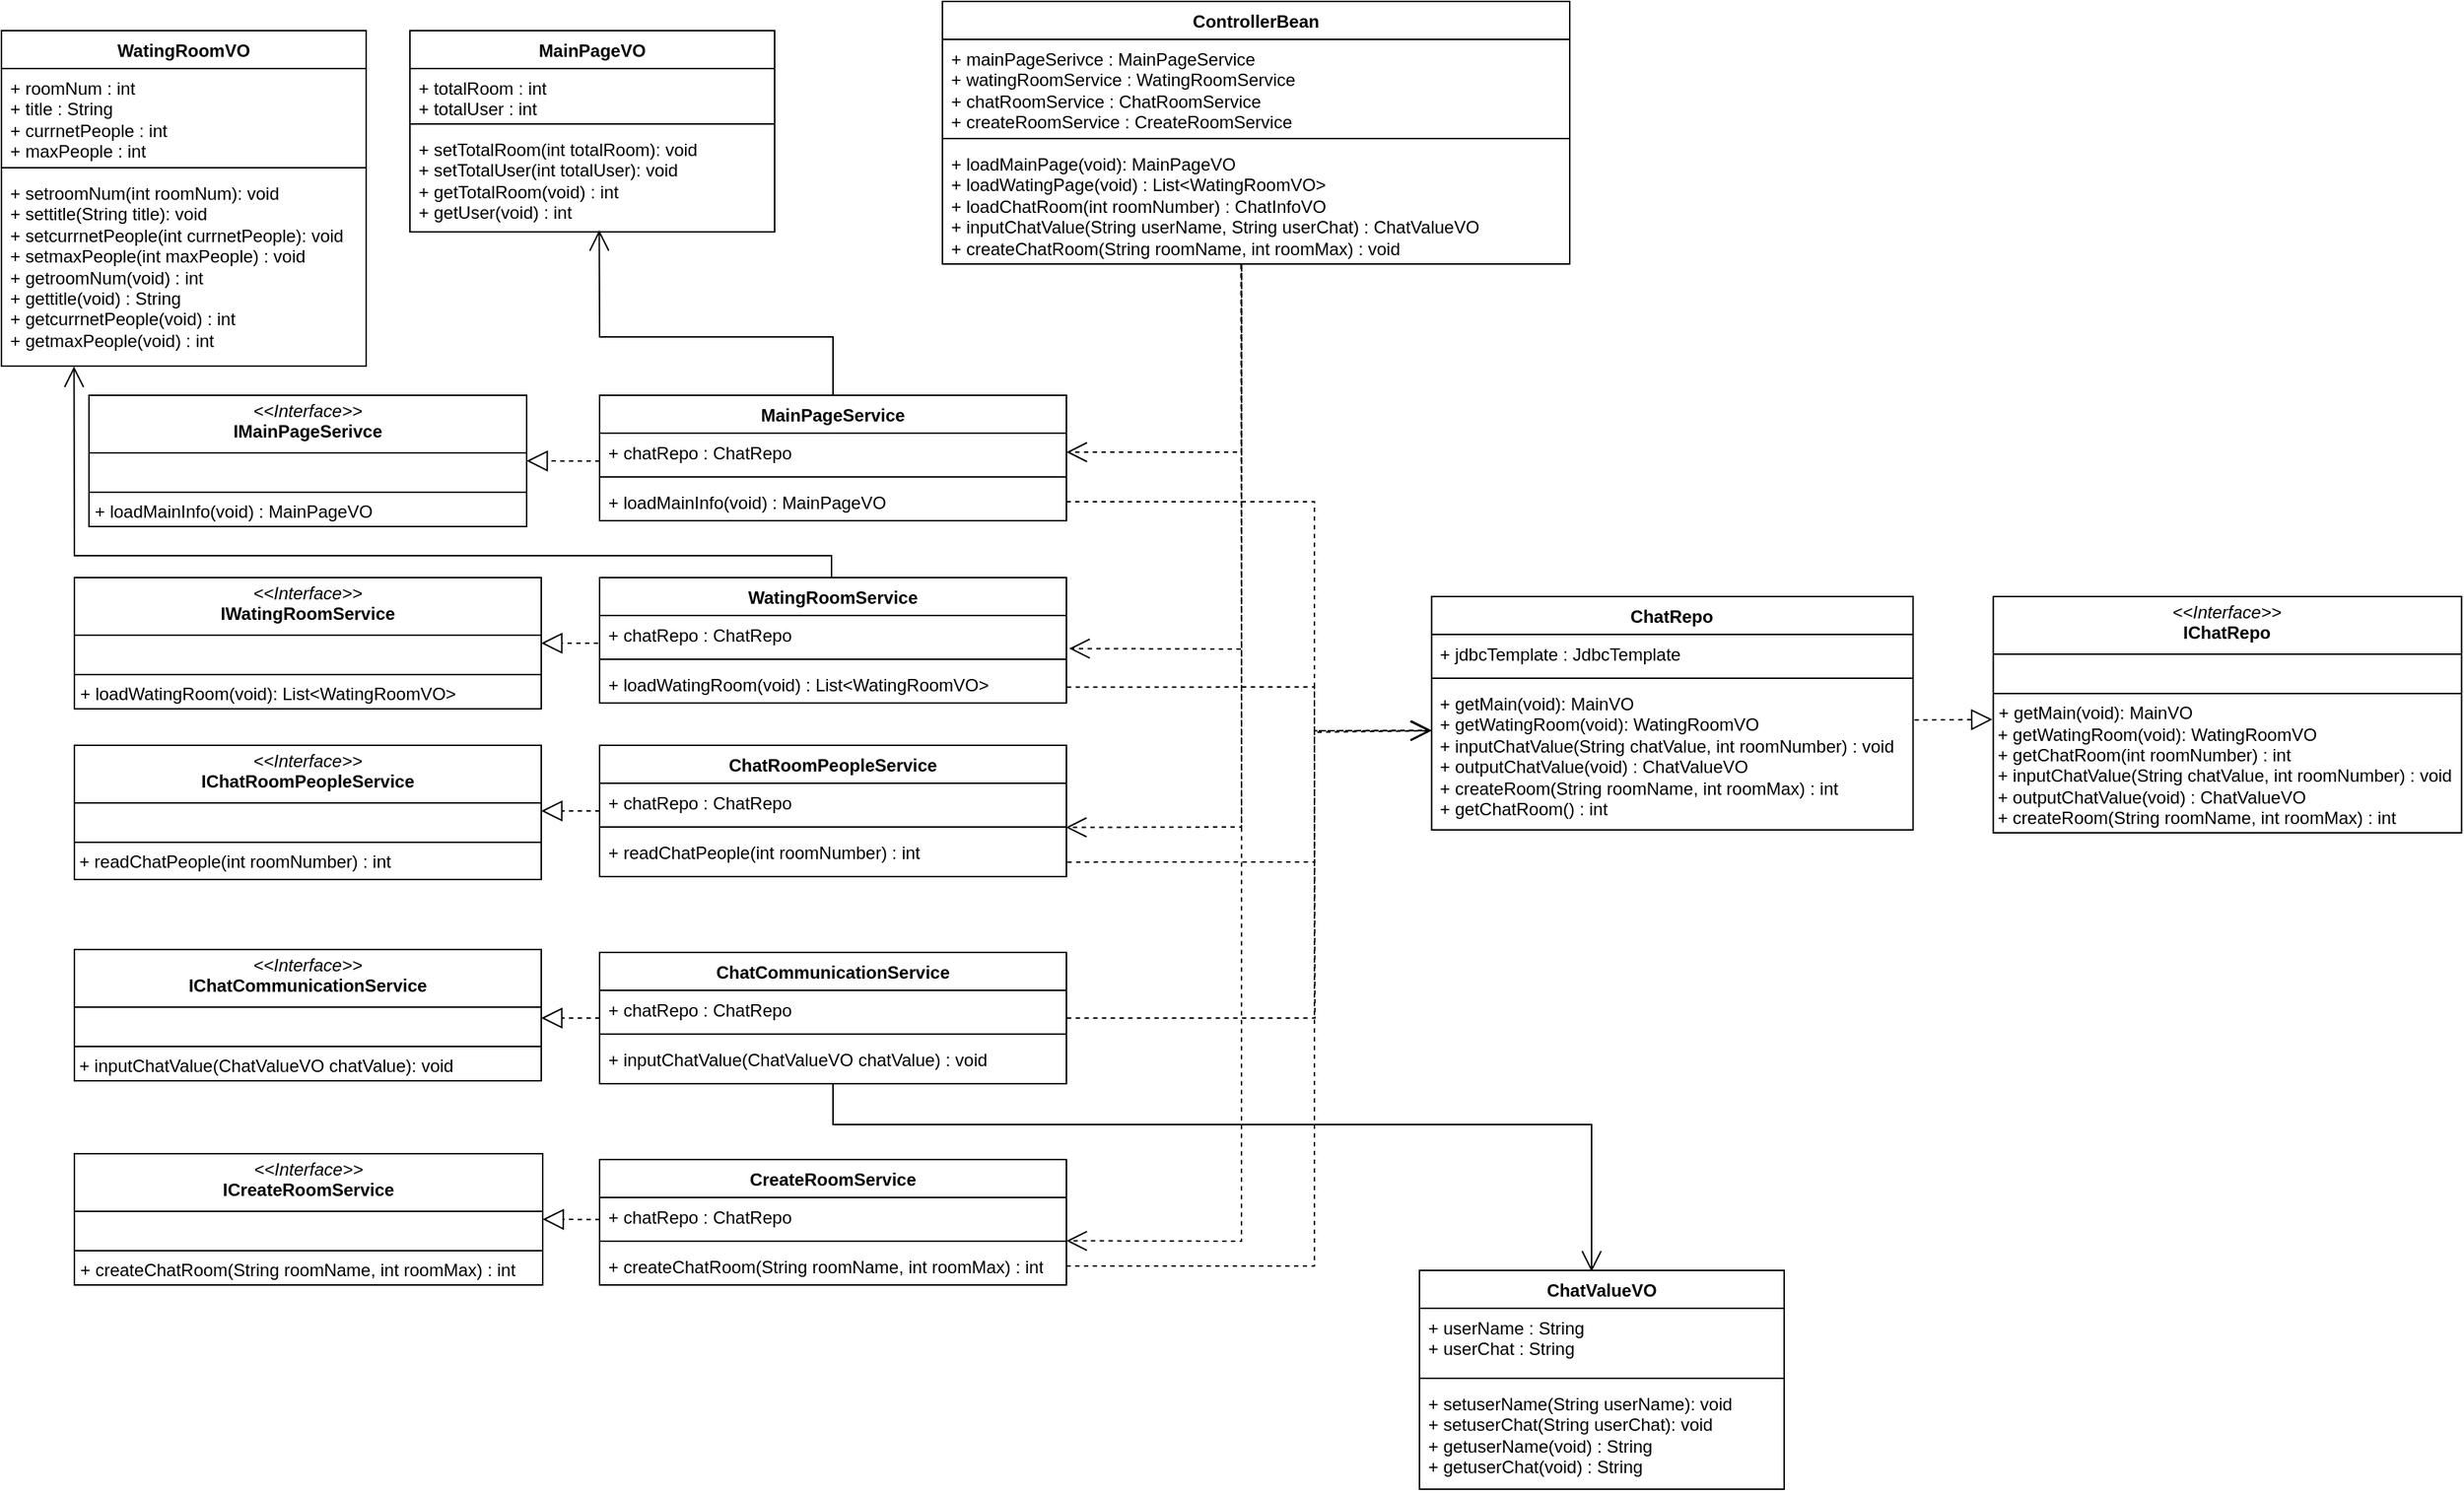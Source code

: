 <mxfile version="24.6.4" type="device">
  <diagram id="X54W6WDpiWwpCvBLdQSt" name="페이지-1">
    <mxGraphModel dx="1557" dy="234" grid="1" gridSize="10" guides="1" tooltips="1" connect="1" arrows="1" fold="1" page="1" pageScale="1" pageWidth="827" pageHeight="1169" math="0" shadow="0">
      <root>
        <mxCell id="0" />
        <mxCell id="1" parent="0" />
        <mxCell id="s_LERoi7OjflqJZzMfnl-1" value="ControllerBean" style="swimlane;fontStyle=1;align=center;verticalAlign=top;childLayout=stackLayout;horizontal=1;startSize=26;horizontalStack=0;resizeParent=1;resizeParentMax=0;resizeLast=0;collapsible=1;marginBottom=0;whiteSpace=wrap;html=1;" parent="1" vertex="1">
          <mxGeometry x="-85" y="90" width="430" height="180" as="geometry" />
        </mxCell>
        <mxCell id="s_LERoi7OjflqJZzMfnl-2" value="&lt;div&gt;+ mainPageSerivce : MainPageService&lt;/div&gt;&lt;div&gt;+ watingRoomService : WatingRoomService&lt;/div&gt;&lt;div&gt;+ chatRoomService : ChatRoomService&lt;/div&gt;&lt;div&gt;+ createRoomService : CreateRoomService&lt;/div&gt;" style="text;strokeColor=none;fillColor=none;align=left;verticalAlign=top;spacingLeft=4;spacingRight=4;overflow=hidden;rotatable=0;points=[[0,0.5],[1,0.5]];portConstraint=eastwest;whiteSpace=wrap;html=1;" parent="s_LERoi7OjflqJZzMfnl-1" vertex="1">
          <mxGeometry y="26" width="430" height="64" as="geometry" />
        </mxCell>
        <mxCell id="s_LERoi7OjflqJZzMfnl-3" value="" style="line;strokeWidth=1;fillColor=none;align=left;verticalAlign=middle;spacingTop=-1;spacingLeft=3;spacingRight=3;rotatable=0;labelPosition=right;points=[];portConstraint=eastwest;strokeColor=inherit;" parent="s_LERoi7OjflqJZzMfnl-1" vertex="1">
          <mxGeometry y="90" width="430" height="8" as="geometry" />
        </mxCell>
        <mxCell id="s_LERoi7OjflqJZzMfnl-4" value="+ loadMainPage(void): MainPageVO&lt;div&gt;+ loadWatingPage(void) :&amp;nbsp;&lt;span style=&quot;background-color: initial;&quot;&gt;List&amp;lt;WatingRoomVO&amp;gt;&lt;/span&gt;&lt;/div&gt;&lt;div&gt;&lt;span style=&quot;background-color: initial;&quot;&gt;+ loadChatRoom(int roomNumber) : ChatInfoVO&lt;/span&gt;&lt;/div&gt;&lt;div&gt;&lt;span style=&quot;background-color: initial;&quot;&gt;+ inputChatValue(String userName, String userChat) : ChatValueVO&lt;/span&gt;&lt;/div&gt;&lt;div&gt;&lt;span style=&quot;background-color: initial;&quot;&gt;+ createChatRoom(String roomName, int roomMax) : void&lt;/span&gt;&lt;/div&gt;" style="text;strokeColor=none;fillColor=none;align=left;verticalAlign=top;spacingLeft=4;spacingRight=4;overflow=hidden;rotatable=0;points=[[0,0.5],[1,0.5]];portConstraint=eastwest;whiteSpace=wrap;html=1;" parent="s_LERoi7OjflqJZzMfnl-1" vertex="1">
          <mxGeometry y="98" width="430" height="82" as="geometry" />
        </mxCell>
        <mxCell id="s_LERoi7OjflqJZzMfnl-5" value="MainPageService" style="swimlane;fontStyle=1;align=center;verticalAlign=top;childLayout=stackLayout;horizontal=1;startSize=26;horizontalStack=0;resizeParent=1;resizeParentMax=0;resizeLast=0;collapsible=1;marginBottom=0;whiteSpace=wrap;html=1;" parent="1" vertex="1">
          <mxGeometry x="-320" y="360" width="320" height="86" as="geometry" />
        </mxCell>
        <mxCell id="s_LERoi7OjflqJZzMfnl-6" value="+ chatRepo : ChatRepo" style="text;strokeColor=none;fillColor=none;align=left;verticalAlign=top;spacingLeft=4;spacingRight=4;overflow=hidden;rotatable=0;points=[[0,0.5],[1,0.5]];portConstraint=eastwest;whiteSpace=wrap;html=1;" parent="s_LERoi7OjflqJZzMfnl-5" vertex="1">
          <mxGeometry y="26" width="320" height="26" as="geometry" />
        </mxCell>
        <mxCell id="s_LERoi7OjflqJZzMfnl-7" value="" style="line;strokeWidth=1;fillColor=none;align=left;verticalAlign=middle;spacingTop=-1;spacingLeft=3;spacingRight=3;rotatable=0;labelPosition=right;points=[];portConstraint=eastwest;strokeColor=inherit;" parent="s_LERoi7OjflqJZzMfnl-5" vertex="1">
          <mxGeometry y="52" width="320" height="8" as="geometry" />
        </mxCell>
        <mxCell id="s_LERoi7OjflqJZzMfnl-8" value="+ loadMainInfo(void) : MainPageVO" style="text;strokeColor=none;fillColor=none;align=left;verticalAlign=top;spacingLeft=4;spacingRight=4;overflow=hidden;rotatable=0;points=[[0,0.5],[1,0.5]];portConstraint=eastwest;whiteSpace=wrap;html=1;" parent="s_LERoi7OjflqJZzMfnl-5" vertex="1">
          <mxGeometry y="60" width="320" height="26" as="geometry" />
        </mxCell>
        <mxCell id="s_LERoi7OjflqJZzMfnl-9" value="MainPageVO" style="swimlane;fontStyle=1;align=center;verticalAlign=top;childLayout=stackLayout;horizontal=1;startSize=26;horizontalStack=0;resizeParent=1;resizeParentMax=0;resizeLast=0;collapsible=1;marginBottom=0;whiteSpace=wrap;html=1;" parent="1" vertex="1">
          <mxGeometry x="-450" y="110" width="250" height="138" as="geometry" />
        </mxCell>
        <mxCell id="s_LERoi7OjflqJZzMfnl-10" value="+ totalRoom : int&lt;div&gt;+ totalUser : int&lt;/div&gt;" style="text;strokeColor=none;fillColor=none;align=left;verticalAlign=top;spacingLeft=4;spacingRight=4;overflow=hidden;rotatable=0;points=[[0,0.5],[1,0.5]];portConstraint=eastwest;whiteSpace=wrap;html=1;" parent="s_LERoi7OjflqJZzMfnl-9" vertex="1">
          <mxGeometry y="26" width="250" height="34" as="geometry" />
        </mxCell>
        <mxCell id="s_LERoi7OjflqJZzMfnl-11" value="" style="line;strokeWidth=1;fillColor=none;align=left;verticalAlign=middle;spacingTop=-1;spacingLeft=3;spacingRight=3;rotatable=0;labelPosition=right;points=[];portConstraint=eastwest;strokeColor=inherit;" parent="s_LERoi7OjflqJZzMfnl-9" vertex="1">
          <mxGeometry y="60" width="250" height="8" as="geometry" />
        </mxCell>
        <mxCell id="s_LERoi7OjflqJZzMfnl-12" value="+ setTotalRoom(int totalRoom): void&lt;div&gt;+ setTotalUser(int totalUser): void&lt;/div&gt;&lt;div&gt;+ getTotalRoom(void) : int&lt;/div&gt;&lt;div&gt;+ getUser(void) : int&lt;br&gt;&lt;/div&gt;" style="text;strokeColor=none;fillColor=none;align=left;verticalAlign=top;spacingLeft=4;spacingRight=4;overflow=hidden;rotatable=0;points=[[0,0.5],[1,0.5]];portConstraint=eastwest;whiteSpace=wrap;html=1;" parent="s_LERoi7OjflqJZzMfnl-9" vertex="1">
          <mxGeometry y="68" width="250" height="70" as="geometry" />
        </mxCell>
        <mxCell id="s_LERoi7OjflqJZzMfnl-22" value="&lt;p style=&quot;margin:0px;margin-top:4px;text-align:center;&quot;&gt;&lt;i&gt;&amp;lt;&amp;lt;Interface&amp;gt;&amp;gt;&lt;/i&gt;&lt;br&gt;&lt;b&gt;IMainPageSerivce&lt;/b&gt;&lt;/p&gt;&lt;hr size=&quot;1&quot; style=&quot;border-style:solid;&quot;&gt;&lt;p style=&quot;margin:0px;margin-left:4px;&quot;&gt;&lt;br&gt;&lt;/p&gt;&lt;hr size=&quot;1&quot; style=&quot;border-style:solid;&quot;&gt;&lt;p style=&quot;margin:0px;margin-left:4px;&quot;&gt;+ loadMainInfo(void) : MainPageVO&lt;br&gt;&lt;/p&gt;" style="verticalAlign=top;align=left;overflow=fill;html=1;whiteSpace=wrap;" parent="1" vertex="1">
          <mxGeometry x="-670" y="360" width="300" height="90" as="geometry" />
        </mxCell>
        <mxCell id="s_LERoi7OjflqJZzMfnl-23" value="" style="endArrow=block;dashed=1;endFill=0;endSize=12;html=1;rounded=0;exitX=0;exitY=0.736;exitDx=0;exitDy=0;exitPerimeter=0;entryX=1;entryY=0.5;entryDx=0;entryDy=0;" parent="1" source="s_LERoi7OjflqJZzMfnl-6" target="s_LERoi7OjflqJZzMfnl-22" edge="1">
          <mxGeometry width="160" relative="1" as="geometry">
            <mxPoint x="-410" y="325" as="sourcePoint" />
            <mxPoint x="-250" y="325" as="targetPoint" />
          </mxGeometry>
        </mxCell>
        <mxCell id="s_LERoi7OjflqJZzMfnl-24" value="WatingRoomService" style="swimlane;fontStyle=1;align=center;verticalAlign=top;childLayout=stackLayout;horizontal=1;startSize=26;horizontalStack=0;resizeParent=1;resizeParentMax=0;resizeLast=0;collapsible=1;marginBottom=0;whiteSpace=wrap;html=1;" parent="1" vertex="1">
          <mxGeometry x="-320" y="485" width="320" height="86" as="geometry" />
        </mxCell>
        <mxCell id="s_LERoi7OjflqJZzMfnl-25" value="+ chatRepo : ChatRepo" style="text;strokeColor=none;fillColor=none;align=left;verticalAlign=top;spacingLeft=4;spacingRight=4;overflow=hidden;rotatable=0;points=[[0,0.5],[1,0.5]];portConstraint=eastwest;whiteSpace=wrap;html=1;" parent="s_LERoi7OjflqJZzMfnl-24" vertex="1">
          <mxGeometry y="26" width="320" height="26" as="geometry" />
        </mxCell>
        <mxCell id="s_LERoi7OjflqJZzMfnl-26" value="" style="line;strokeWidth=1;fillColor=none;align=left;verticalAlign=middle;spacingTop=-1;spacingLeft=3;spacingRight=3;rotatable=0;labelPosition=right;points=[];portConstraint=eastwest;strokeColor=inherit;" parent="s_LERoi7OjflqJZzMfnl-24" vertex="1">
          <mxGeometry y="52" width="320" height="8" as="geometry" />
        </mxCell>
        <mxCell id="s_LERoi7OjflqJZzMfnl-27" value="+ loadWatingRoom(void) : List&amp;lt;WatingRoomVO&amp;gt;" style="text;strokeColor=none;fillColor=none;align=left;verticalAlign=top;spacingLeft=4;spacingRight=4;overflow=hidden;rotatable=0;points=[[0,0.5],[1,0.5]];portConstraint=eastwest;whiteSpace=wrap;html=1;" parent="s_LERoi7OjflqJZzMfnl-24" vertex="1">
          <mxGeometry y="60" width="320" height="26" as="geometry" />
        </mxCell>
        <mxCell id="s_LERoi7OjflqJZzMfnl-28" value="&lt;p style=&quot;margin:0px;margin-top:4px;text-align:center;&quot;&gt;&lt;i&gt;&amp;lt;&amp;lt;Interface&amp;gt;&amp;gt;&lt;/i&gt;&lt;br&gt;&lt;b&gt;I&lt;/b&gt;&lt;span style=&quot;font-weight: 700; background-color: initial;&quot;&gt;WatingRoomService&lt;/span&gt;&lt;/p&gt;&lt;hr size=&quot;1&quot; style=&quot;border-style:solid;&quot;&gt;&lt;p style=&quot;margin:0px;margin-left:4px;&quot;&gt;&lt;br&gt;&lt;/p&gt;&lt;hr size=&quot;1&quot; style=&quot;border-style:solid;&quot;&gt;&lt;p style=&quot;margin:0px;margin-left:4px;&quot;&gt;+ loadWatingRoom(void): List&amp;lt;WatingRoomVO&amp;gt;&lt;br&gt;&lt;/p&gt;" style="verticalAlign=top;align=left;overflow=fill;html=1;whiteSpace=wrap;" parent="1" vertex="1">
          <mxGeometry x="-680" y="485" width="320" height="90" as="geometry" />
        </mxCell>
        <mxCell id="s_LERoi7OjflqJZzMfnl-29" value="" style="endArrow=block;dashed=1;endFill=0;endSize=12;html=1;rounded=0;entryX=1;entryY=0.5;entryDx=0;entryDy=0;" parent="1" target="s_LERoi7OjflqJZzMfnl-28" edge="1">
          <mxGeometry width="160" relative="1" as="geometry">
            <mxPoint x="-321" y="530" as="sourcePoint" />
            <mxPoint x="-250" y="445" as="targetPoint" />
          </mxGeometry>
        </mxCell>
        <mxCell id="s_LERoi7OjflqJZzMfnl-30" value="WatingRoomVO" style="swimlane;fontStyle=1;align=center;verticalAlign=top;childLayout=stackLayout;horizontal=1;startSize=26;horizontalStack=0;resizeParent=1;resizeParentMax=0;resizeLast=0;collapsible=1;marginBottom=0;whiteSpace=wrap;html=1;" parent="1" vertex="1">
          <mxGeometry x="-730" y="110" width="250" height="230" as="geometry" />
        </mxCell>
        <mxCell id="s_LERoi7OjflqJZzMfnl-31" value="+ roomNum : int&lt;div&gt;+ title : String&lt;/div&gt;&lt;div&gt;+ currnetPeople : int&lt;/div&gt;&lt;div&gt;+ maxPeople : int&lt;/div&gt;" style="text;strokeColor=none;fillColor=none;align=left;verticalAlign=top;spacingLeft=4;spacingRight=4;overflow=hidden;rotatable=0;points=[[0,0.5],[1,0.5]];portConstraint=eastwest;whiteSpace=wrap;html=1;" parent="s_LERoi7OjflqJZzMfnl-30" vertex="1">
          <mxGeometry y="26" width="250" height="64" as="geometry" />
        </mxCell>
        <mxCell id="s_LERoi7OjflqJZzMfnl-32" value="" style="line;strokeWidth=1;fillColor=none;align=left;verticalAlign=middle;spacingTop=-1;spacingLeft=3;spacingRight=3;rotatable=0;labelPosition=right;points=[];portConstraint=eastwest;strokeColor=inherit;" parent="s_LERoi7OjflqJZzMfnl-30" vertex="1">
          <mxGeometry y="90" width="250" height="8" as="geometry" />
        </mxCell>
        <mxCell id="s_LERoi7OjflqJZzMfnl-33" value="+ setroomNum(int roomNum): void&lt;div&gt;+ settitle(String title): void&lt;/div&gt;&lt;div&gt;+ setcurrnetPeople(int currnetPeople): void&lt;br&gt;&lt;/div&gt;&lt;div&gt;+ setmaxPeople(int maxPeople) : void&lt;/div&gt;&lt;div&gt;+ getroomNum(void) : int&lt;/div&gt;&lt;div&gt;+ gettitle(void) : String&lt;br&gt;&lt;/div&gt;&lt;div&gt;+ getcurrnetPeople(void) : int&lt;br&gt;&lt;/div&gt;&lt;div&gt;+ getmaxPeople(void) : int&lt;/div&gt;" style="text;strokeColor=none;fillColor=none;align=left;verticalAlign=top;spacingLeft=4;spacingRight=4;overflow=hidden;rotatable=0;points=[[0,0.5],[1,0.5]];portConstraint=eastwest;whiteSpace=wrap;html=1;" parent="s_LERoi7OjflqJZzMfnl-30" vertex="1">
          <mxGeometry y="98" width="250" height="132" as="geometry" />
        </mxCell>
        <mxCell id="s_LERoi7OjflqJZzMfnl-39" value="&lt;p style=&quot;margin:0px;margin-top:4px;text-align:center;&quot;&gt;&lt;i&gt;&amp;lt;&amp;lt;Interface&amp;gt;&amp;gt;&lt;/i&gt;&lt;br&gt;&lt;b&gt;I&lt;/b&gt;&lt;span style=&quot;font-weight: 700; background-color: initial;&quot;&gt;ChatRoomPeopleService&lt;/span&gt;&lt;/p&gt;&lt;hr size=&quot;1&quot; style=&quot;border-style:solid;&quot;&gt;&lt;p style=&quot;margin:0px;margin-left:4px;&quot;&gt;&lt;br&gt;&lt;/p&gt;&lt;hr size=&quot;1&quot; style=&quot;border-style:solid;&quot;&gt;&lt;div&gt;&lt;span style=&quot;background-color: initial;&quot;&gt;&amp;nbsp;+ readChatPeople(int roomNumber) : int&lt;/span&gt;&lt;/div&gt;" style="verticalAlign=top;align=left;overflow=fill;html=1;whiteSpace=wrap;" parent="1" vertex="1">
          <mxGeometry x="-680" y="600" width="320" height="92" as="geometry" />
        </mxCell>
        <mxCell id="s_LERoi7OjflqJZzMfnl-40" value="" style="endArrow=block;dashed=1;endFill=0;endSize=12;html=1;rounded=0;exitX=0;exitY=0.731;exitDx=0;exitDy=0;exitPerimeter=0;" parent="1" edge="1">
          <mxGeometry width="160" relative="1" as="geometry">
            <mxPoint x="-320" y="645.006" as="sourcePoint" />
            <mxPoint x="-360" y="645" as="targetPoint" />
          </mxGeometry>
        </mxCell>
        <mxCell id="s_LERoi7OjflqJZzMfnl-45" value="ChatValueVO" style="swimlane;fontStyle=1;align=center;verticalAlign=top;childLayout=stackLayout;horizontal=1;startSize=26;horizontalStack=0;resizeParent=1;resizeParentMax=0;resizeLast=0;collapsible=1;marginBottom=0;whiteSpace=wrap;html=1;" parent="1" vertex="1">
          <mxGeometry x="242" y="960" width="250" height="150" as="geometry" />
        </mxCell>
        <mxCell id="s_LERoi7OjflqJZzMfnl-46" value="+ userName : String&lt;div&gt;+ userChat : String&lt;/div&gt;" style="text;strokeColor=none;fillColor=none;align=left;verticalAlign=top;spacingLeft=4;spacingRight=4;overflow=hidden;rotatable=0;points=[[0,0.5],[1,0.5]];portConstraint=eastwest;whiteSpace=wrap;html=1;" parent="s_LERoi7OjflqJZzMfnl-45" vertex="1">
          <mxGeometry y="26" width="250" height="44" as="geometry" />
        </mxCell>
        <mxCell id="s_LERoi7OjflqJZzMfnl-47" value="" style="line;strokeWidth=1;fillColor=none;align=left;verticalAlign=middle;spacingTop=-1;spacingLeft=3;spacingRight=3;rotatable=0;labelPosition=right;points=[];portConstraint=eastwest;strokeColor=inherit;" parent="s_LERoi7OjflqJZzMfnl-45" vertex="1">
          <mxGeometry y="70" width="250" height="8" as="geometry" />
        </mxCell>
        <mxCell id="s_LERoi7OjflqJZzMfnl-48" value="+ setuserName(String userName): void&lt;div&gt;+ setuserChat(String userChat): void&lt;br&gt;&lt;/div&gt;&lt;div&gt;+ getuserName(void) : String&lt;/div&gt;&lt;div&gt;+ getuserChat(void) : String&lt;br&gt;&lt;/div&gt;" style="text;strokeColor=none;fillColor=none;align=left;verticalAlign=top;spacingLeft=4;spacingRight=4;overflow=hidden;rotatable=0;points=[[0,0.5],[1,0.5]];portConstraint=eastwest;whiteSpace=wrap;html=1;" parent="s_LERoi7OjflqJZzMfnl-45" vertex="1">
          <mxGeometry y="78" width="250" height="72" as="geometry" />
        </mxCell>
        <mxCell id="s_LERoi7OjflqJZzMfnl-49" value="CreateRoomService" style="swimlane;fontStyle=1;align=center;verticalAlign=top;childLayout=stackLayout;horizontal=1;startSize=26;horizontalStack=0;resizeParent=1;resizeParentMax=0;resizeLast=0;collapsible=1;marginBottom=0;whiteSpace=wrap;html=1;" parent="1" vertex="1">
          <mxGeometry x="-320" y="884" width="320" height="86" as="geometry" />
        </mxCell>
        <mxCell id="s_LERoi7OjflqJZzMfnl-50" value="+ chatRepo : ChatRepo" style="text;strokeColor=none;fillColor=none;align=left;verticalAlign=top;spacingLeft=4;spacingRight=4;overflow=hidden;rotatable=0;points=[[0,0.5],[1,0.5]];portConstraint=eastwest;whiteSpace=wrap;html=1;" parent="s_LERoi7OjflqJZzMfnl-49" vertex="1">
          <mxGeometry y="26" width="320" height="26" as="geometry" />
        </mxCell>
        <mxCell id="s_LERoi7OjflqJZzMfnl-51" value="" style="line;strokeWidth=1;fillColor=none;align=left;verticalAlign=middle;spacingTop=-1;spacingLeft=3;spacingRight=3;rotatable=0;labelPosition=right;points=[];portConstraint=eastwest;strokeColor=inherit;" parent="s_LERoi7OjflqJZzMfnl-49" vertex="1">
          <mxGeometry y="52" width="320" height="8" as="geometry" />
        </mxCell>
        <mxCell id="s_LERoi7OjflqJZzMfnl-52" value="&lt;div style=&quot;text-align: center;&quot;&gt;&lt;span style=&quot;background-color: initial;&quot;&gt;+ createChatRoom(String roomName, int roomMax)&amp;nbsp;&lt;/span&gt;&lt;span style=&quot;background-color: initial;&quot;&gt;: int&lt;/span&gt;&lt;/div&gt;" style="text;strokeColor=none;fillColor=none;align=left;verticalAlign=top;spacingLeft=4;spacingRight=4;overflow=hidden;rotatable=0;points=[[0,0.5],[1,0.5]];portConstraint=eastwest;whiteSpace=wrap;html=1;" parent="s_LERoi7OjflqJZzMfnl-49" vertex="1">
          <mxGeometry y="60" width="320" height="26" as="geometry" />
        </mxCell>
        <mxCell id="s_LERoi7OjflqJZzMfnl-53" value="&lt;p style=&quot;margin:0px;margin-top:4px;text-align:center;&quot;&gt;&lt;i&gt;&amp;lt;&amp;lt;Interface&amp;gt;&amp;gt;&lt;/i&gt;&lt;br&gt;&lt;b&gt;I&lt;/b&gt;&lt;span style=&quot;font-weight: 700; background-color: initial;&quot;&gt;CreateRoomService&lt;/span&gt;&lt;/p&gt;&lt;hr size=&quot;1&quot; style=&quot;border-style:solid;&quot;&gt;&lt;p style=&quot;margin:0px;margin-left:4px;&quot;&gt;&lt;br&gt;&lt;/p&gt;&lt;hr size=&quot;1&quot; style=&quot;border-style:solid;&quot;&gt;&lt;p style=&quot;margin:0px;margin-left:4px;&quot;&gt;&lt;span style=&quot;text-align: center; background-color: initial;&quot;&gt;+ createChatRoom(String roomName, int roomMax)&amp;nbsp;&lt;/span&gt;&lt;span style=&quot;text-align: center; background-color: initial;&quot;&gt;: int&lt;/span&gt;&lt;br&gt;&lt;/p&gt;" style="verticalAlign=top;align=left;overflow=fill;html=1;whiteSpace=wrap;" parent="1" vertex="1">
          <mxGeometry x="-680" y="880" width="321" height="90" as="geometry" />
        </mxCell>
        <mxCell id="s_LERoi7OjflqJZzMfnl-54" value="" style="endArrow=block;dashed=1;endFill=0;endSize=12;html=1;rounded=0;exitX=0;exitY=0.581;exitDx=0;exitDy=0;entryX=1;entryY=0.5;entryDx=0;entryDy=0;exitPerimeter=0;" parent="1" source="s_LERoi7OjflqJZzMfnl-50" target="s_LERoi7OjflqJZzMfnl-53" edge="1">
          <mxGeometry width="160" relative="1" as="geometry">
            <mxPoint x="-320" y="926" as="sourcePoint" />
            <mxPoint x="-249" y="840" as="targetPoint" />
          </mxGeometry>
        </mxCell>
        <mxCell id="s_LERoi7OjflqJZzMfnl-57" value="" style="endArrow=block;dashed=1;endFill=0;endSize=12;html=1;rounded=0;exitX=1.003;exitY=0.274;exitDx=0;exitDy=0;exitPerimeter=0;entryX=-0.002;entryY=0.562;entryDx=0;entryDy=0;entryPerimeter=0;" parent="1" edge="1">
          <mxGeometry width="160" relative="1" as="geometry">
            <mxPoint x="581.32" y="582.66" as="sourcePoint" />
            <mxPoint x="634.688" y="582.3" as="targetPoint" />
          </mxGeometry>
        </mxCell>
        <mxCell id="s_LERoi7OjflqJZzMfnl-59" value="" style="endArrow=open;endSize=12;dashed=1;html=1;rounded=0;entryX=1;entryY=0.5;entryDx=0;entryDy=0;" parent="1" target="s_LERoi7OjflqJZzMfnl-6" edge="1">
          <mxGeometry width="160" relative="1" as="geometry">
            <mxPoint x="120" y="270" as="sourcePoint" />
            <mxPoint x="300" y="460" as="targetPoint" />
            <Array as="points">
              <mxPoint x="120" y="399" />
            </Array>
          </mxGeometry>
        </mxCell>
        <mxCell id="s_LERoi7OjflqJZzMfnl-60" value="" style="endArrow=open;endSize=12;dashed=1;html=1;rounded=0;exitX=0.476;exitY=1.006;exitDx=0;exitDy=0;exitPerimeter=0;entryX=1.006;entryY=0.872;entryDx=0;entryDy=0;entryPerimeter=0;" parent="1" source="s_LERoi7OjflqJZzMfnl-4" target="s_LERoi7OjflqJZzMfnl-25" edge="1">
          <mxGeometry x="0.571" y="102" width="160" relative="1" as="geometry">
            <mxPoint x="150" y="380" as="sourcePoint" />
            <mxPoint x="310" y="380" as="targetPoint" />
            <Array as="points">
              <mxPoint x="120" y="534" />
            </Array>
            <mxPoint as="offset" />
          </mxGeometry>
        </mxCell>
        <mxCell id="s_LERoi7OjflqJZzMfnl-61" value="" style="endArrow=open;endSize=12;dashed=1;html=1;rounded=0;entryX=0.999;entryY=1.165;entryDx=0;entryDy=0;entryPerimeter=0;exitX=0.477;exitY=1.007;exitDx=0;exitDy=0;exitPerimeter=0;" parent="1" source="s_LERoi7OjflqJZzMfnl-4" edge="1">
          <mxGeometry x="0.571" y="102" width="160" relative="1" as="geometry">
            <mxPoint x="120" y="270" as="sourcePoint" />
            <mxPoint x="-0.32" y="656.29" as="targetPoint" />
            <Array as="points">
              <mxPoint x="120" y="656" />
            </Array>
            <mxPoint as="offset" />
          </mxGeometry>
        </mxCell>
        <mxCell id="s_LERoi7OjflqJZzMfnl-62" value="" style="endArrow=open;endSize=12;dashed=1;html=1;rounded=0;entryX=1;entryY=0.467;entryDx=0;entryDy=0;entryPerimeter=0;exitX=0.477;exitY=1.027;exitDx=0;exitDy=0;exitPerimeter=0;" parent="1" source="s_LERoi7OjflqJZzMfnl-4" target="s_LERoi7OjflqJZzMfnl-51" edge="1">
          <mxGeometry x="0.571" y="102" width="160" relative="1" as="geometry">
            <mxPoint x="130" y="281" as="sourcePoint" />
            <mxPoint x="10" y="711" as="targetPoint" />
            <Array as="points">
              <mxPoint x="120" y="940" />
            </Array>
            <mxPoint as="offset" />
          </mxGeometry>
        </mxCell>
        <mxCell id="s_LERoi7OjflqJZzMfnl-63" value="" style="endArrow=open;endSize=12;dashed=1;html=1;rounded=0;exitX=1;exitY=0.5;exitDx=0;exitDy=0;entryX=-0.001;entryY=0.356;entryDx=0;entryDy=0;entryPerimeter=0;" parent="1" source="s_LERoi7OjflqJZzMfnl-8" edge="1">
          <mxGeometry width="160" relative="1" as="geometry">
            <mxPoint x="10" y="610" as="sourcePoint" />
            <mxPoint x="250.0" y="590.04" as="targetPoint" />
            <Array as="points">
              <mxPoint x="170" y="433" />
              <mxPoint x="170" y="591" />
            </Array>
          </mxGeometry>
        </mxCell>
        <mxCell id="s_LERoi7OjflqJZzMfnl-64" value="" style="endArrow=open;endSize=12;dashed=1;html=1;rounded=0;exitX=1.001;exitY=0.583;exitDx=0;exitDy=0;exitPerimeter=0;" parent="1" source="s_LERoi7OjflqJZzMfnl-27" edge="1">
          <mxGeometry width="160" relative="1" as="geometry">
            <mxPoint x="10" y="443" as="sourcePoint" />
            <mxPoint x="250" y="590" as="targetPoint" />
            <Array as="points">
              <mxPoint x="170" y="560" />
              <mxPoint x="170" y="590" />
            </Array>
          </mxGeometry>
        </mxCell>
        <mxCell id="s_LERoi7OjflqJZzMfnl-66" value="" style="endArrow=open;endSize=12;dashed=1;html=1;rounded=0;exitX=1.002;exitY=0.669;exitDx=0;exitDy=0;entryX=0;entryY=0.354;entryDx=0;entryDy=0;entryPerimeter=0;exitPerimeter=0;" parent="1" edge="1">
          <mxGeometry width="160" relative="1" as="geometry">
            <mxPoint x="0.64" y="680.07" as="sourcePoint" />
            <mxPoint x="250.33" y="589.86" as="targetPoint" />
            <Array as="points">
              <mxPoint x="170" y="680" />
              <mxPoint x="170" y="590" />
            </Array>
          </mxGeometry>
        </mxCell>
        <mxCell id="s_LERoi7OjflqJZzMfnl-67" value="" style="endArrow=open;endSize=12;dashed=1;html=1;rounded=0;exitX=1;exitY=0.5;exitDx=0;exitDy=0;" parent="1" source="s_LERoi7OjflqJZzMfnl-52" edge="1">
          <mxGeometry width="160" relative="1" as="geometry">
            <mxPoint x="10" y="690" as="sourcePoint" />
            <mxPoint x="250" y="590" as="targetPoint" />
            <Array as="points">
              <mxPoint x="170" y="957" />
              <mxPoint x="170" y="590" />
            </Array>
          </mxGeometry>
        </mxCell>
        <mxCell id="s_LERoi7OjflqJZzMfnl-68" value="" style="endArrow=open;endFill=1;endSize=12;html=1;rounded=0;exitX=0.5;exitY=0;exitDx=0;exitDy=0;entryX=0.519;entryY=0.983;entryDx=0;entryDy=0;entryPerimeter=0;" parent="1" source="s_LERoi7OjflqJZzMfnl-5" target="s_LERoi7OjflqJZzMfnl-12" edge="1">
          <mxGeometry width="160" relative="1" as="geometry">
            <mxPoint x="-290" y="470" as="sourcePoint" />
            <mxPoint x="-320" y="250" as="targetPoint" />
            <Array as="points">
              <mxPoint x="-160" y="320" />
              <mxPoint x="-320" y="320" />
            </Array>
          </mxGeometry>
        </mxCell>
        <mxCell id="s_LERoi7OjflqJZzMfnl-69" value="" style="endArrow=open;endFill=1;endSize=12;html=1;rounded=0;exitX=0.5;exitY=0;exitDx=0;exitDy=0;entryX=0.199;entryY=1.002;entryDx=0;entryDy=0;entryPerimeter=0;" parent="1" target="s_LERoi7OjflqJZzMfnl-33" edge="1">
          <mxGeometry width="160" relative="1" as="geometry">
            <mxPoint x="-161" y="485" as="sourcePoint" />
            <mxPoint x="-680.75" y="301.122" as="targetPoint" />
            <Array as="points">
              <mxPoint x="-161" y="470" />
              <mxPoint x="-680" y="470" />
            </Array>
          </mxGeometry>
        </mxCell>
        <mxCell id="s_LERoi7OjflqJZzMfnl-72" value="" style="endArrow=open;endFill=1;endSize=12;html=1;rounded=0;entryX=0.472;entryY=0.006;entryDx=0;entryDy=0;entryPerimeter=0;exitX=0.5;exitY=1.016;exitDx=0;exitDy=0;exitPerimeter=0;" parent="1" source="Z93SUmSkzYvUgTziab1I-9" target="s_LERoi7OjflqJZzMfnl-45" edge="1">
          <mxGeometry width="160" relative="1" as="geometry">
            <mxPoint x="-151" y="710" as="sourcePoint" />
            <mxPoint x="209" y="890" as="targetPoint" />
            <Array as="points">
              <mxPoint x="-160" y="860" />
              <mxPoint x="360" y="860" />
            </Array>
          </mxGeometry>
        </mxCell>
        <mxCell id="Z93SUmSkzYvUgTziab1I-6" value="ChatCommunicationService" style="swimlane;fontStyle=1;align=center;verticalAlign=top;childLayout=stackLayout;horizontal=1;startSize=26;horizontalStack=0;resizeParent=1;resizeParentMax=0;resizeLast=0;collapsible=1;marginBottom=0;whiteSpace=wrap;html=1;" vertex="1" parent="1">
          <mxGeometry x="-320" y="742" width="320" height="90" as="geometry" />
        </mxCell>
        <mxCell id="Z93SUmSkzYvUgTziab1I-7" value="+ chatRepo : ChatRepo" style="text;strokeColor=none;fillColor=none;align=left;verticalAlign=top;spacingLeft=4;spacingRight=4;overflow=hidden;rotatable=0;points=[[0,0.5],[1,0.5]];portConstraint=eastwest;whiteSpace=wrap;html=1;" vertex="1" parent="Z93SUmSkzYvUgTziab1I-6">
          <mxGeometry y="26" width="320" height="26" as="geometry" />
        </mxCell>
        <mxCell id="Z93SUmSkzYvUgTziab1I-8" value="" style="line;strokeWidth=1;fillColor=none;align=left;verticalAlign=middle;spacingTop=-1;spacingLeft=3;spacingRight=3;rotatable=0;labelPosition=right;points=[];portConstraint=eastwest;strokeColor=inherit;" vertex="1" parent="Z93SUmSkzYvUgTziab1I-6">
          <mxGeometry y="52" width="320" height="8" as="geometry" />
        </mxCell>
        <mxCell id="Z93SUmSkzYvUgTziab1I-9" value="&lt;div style=&quot;&quot;&gt;&lt;span style=&quot;background-color: initial;&quot;&gt;+ inputChatValue(ChatValueVO chatValue)&amp;nbsp;&lt;/span&gt;&lt;span style=&quot;background-color: initial;&quot;&gt;: void&lt;/span&gt;&lt;br&gt;&lt;/div&gt;" style="text;strokeColor=none;fillColor=none;align=left;verticalAlign=top;spacingLeft=4;spacingRight=4;overflow=hidden;rotatable=0;points=[[0,0.5],[1,0.5]];portConstraint=eastwest;whiteSpace=wrap;html=1;" vertex="1" parent="Z93SUmSkzYvUgTziab1I-6">
          <mxGeometry y="60" width="320" height="30" as="geometry" />
        </mxCell>
        <mxCell id="Z93SUmSkzYvUgTziab1I-10" value="&lt;p style=&quot;margin:0px;margin-top:4px;text-align:center;&quot;&gt;&lt;i&gt;&amp;lt;&amp;lt;Interface&amp;gt;&amp;gt;&lt;/i&gt;&lt;br&gt;&lt;b&gt;IChat&lt;/b&gt;&lt;span style=&quot;background-color: initial;&quot;&gt;&lt;b&gt;CommunicationService&lt;/b&gt;&lt;/span&gt;&lt;/p&gt;&lt;hr size=&quot;1&quot; style=&quot;border-style:solid;&quot;&gt;&lt;p style=&quot;margin:0px;margin-left:4px;&quot;&gt;&lt;br&gt;&lt;/p&gt;&lt;hr size=&quot;1&quot; style=&quot;border-style:solid;&quot;&gt;&lt;div&gt;&lt;span style=&quot;background-color: initial;&quot;&gt;&amp;nbsp;&lt;/span&gt;&lt;span style=&quot;background-color: initial; text-align: center;&quot;&gt;+ inputChatValue(ChatValueVO chatValue)&lt;/span&gt;&lt;span style=&quot;background-color: initial; text-align: center;&quot;&gt;: void&lt;/span&gt;&lt;/div&gt;" style="verticalAlign=top;align=left;overflow=fill;html=1;whiteSpace=wrap;" vertex="1" parent="1">
          <mxGeometry x="-680" y="740" width="320" height="90" as="geometry" />
        </mxCell>
        <mxCell id="Z93SUmSkzYvUgTziab1I-11" value="" style="endArrow=block;dashed=1;endFill=0;endSize=12;html=1;rounded=0;exitX=0;exitY=0.731;exitDx=0;exitDy=0;exitPerimeter=0;" edge="1" parent="1" source="Z93SUmSkzYvUgTziab1I-7">
          <mxGeometry width="160" relative="1" as="geometry">
            <mxPoint x="-410" y="702" as="sourcePoint" />
            <mxPoint x="-360" y="787" as="targetPoint" />
          </mxGeometry>
        </mxCell>
        <mxCell id="Z93SUmSkzYvUgTziab1I-26" value="ChatRoomPeopleService" style="swimlane;fontStyle=1;align=center;verticalAlign=top;childLayout=stackLayout;horizontal=1;startSize=26;horizontalStack=0;resizeParent=1;resizeParentMax=0;resizeLast=0;collapsible=1;marginBottom=0;whiteSpace=wrap;html=1;" vertex="1" parent="1">
          <mxGeometry x="-320" y="600" width="320" height="90" as="geometry" />
        </mxCell>
        <mxCell id="Z93SUmSkzYvUgTziab1I-27" value="+ chatRepo : ChatRepo" style="text;strokeColor=none;fillColor=none;align=left;verticalAlign=top;spacingLeft=4;spacingRight=4;overflow=hidden;rotatable=0;points=[[0,0.5],[1,0.5]];portConstraint=eastwest;whiteSpace=wrap;html=1;" vertex="1" parent="Z93SUmSkzYvUgTziab1I-26">
          <mxGeometry y="26" width="320" height="26" as="geometry" />
        </mxCell>
        <mxCell id="Z93SUmSkzYvUgTziab1I-28" value="" style="line;strokeWidth=1;fillColor=none;align=left;verticalAlign=middle;spacingTop=-1;spacingLeft=3;spacingRight=3;rotatable=0;labelPosition=right;points=[];portConstraint=eastwest;strokeColor=inherit;" vertex="1" parent="Z93SUmSkzYvUgTziab1I-26">
          <mxGeometry y="52" width="320" height="8" as="geometry" />
        </mxCell>
        <mxCell id="Z93SUmSkzYvUgTziab1I-29" value="&lt;div style=&quot;&quot;&gt;&lt;span style=&quot;background-color: initial;&quot;&gt;+ readChatPeople(int roomNumber) : int&lt;/span&gt;&lt;/div&gt;" style="text;strokeColor=none;fillColor=none;align=left;verticalAlign=top;spacingLeft=4;spacingRight=4;overflow=hidden;rotatable=0;points=[[0,0.5],[1,0.5]];portConstraint=eastwest;whiteSpace=wrap;html=1;" vertex="1" parent="Z93SUmSkzYvUgTziab1I-26">
          <mxGeometry y="60" width="320" height="30" as="geometry" />
        </mxCell>
        <mxCell id="Z93SUmSkzYvUgTziab1I-34" value="&lt;p style=&quot;margin:0px;margin-top:4px;text-align:center;&quot;&gt;&lt;i&gt;&amp;lt;&amp;lt;Interface&amp;gt;&amp;gt;&lt;/i&gt;&lt;br&gt;&lt;b&gt;IChatRepo&lt;/b&gt;&lt;/p&gt;&lt;hr size=&quot;1&quot; style=&quot;border-style:solid;&quot;&gt;&lt;p style=&quot;margin:0px;margin-left:4px;&quot;&gt;&lt;br&gt;&lt;/p&gt;&lt;hr size=&quot;1&quot; style=&quot;border-style:solid;&quot;&gt;&lt;p style=&quot;margin:0px;margin-left:4px;&quot;&gt;+ getMain(void): MainVO&lt;/p&gt;&lt;div&gt;&amp;nbsp;+ getWatingRoom(void): WatingRoomVO&lt;br&gt;&lt;/div&gt;&lt;div&gt;&amp;nbsp;+&amp;nbsp;getChatRoom(int roomNumber) : int&lt;/div&gt;&lt;div&gt;&amp;nbsp;+ inputChatValue(String chatValue, int roomNumber) : void&lt;/div&gt;&lt;div&gt;&amp;nbsp;+ outputChatValue(void) : ChatValueVO&lt;/div&gt;&lt;div&gt;&amp;nbsp;+ createRoom(String roomName, int roomMax) : int&lt;/div&gt;&lt;div&gt;&lt;br&gt;&lt;/div&gt;" style="verticalAlign=top;align=left;overflow=fill;html=1;whiteSpace=wrap;" vertex="1" parent="1">
          <mxGeometry x="635.33" y="498" width="321" height="162" as="geometry" />
        </mxCell>
        <mxCell id="Z93SUmSkzYvUgTziab1I-35" value="" style="endArrow=open;endSize=12;dashed=1;html=1;rounded=0;exitX=1;exitY=0.5;exitDx=0;exitDy=0;entryX=0;entryY=0.317;entryDx=0;entryDy=0;entryPerimeter=0;" edge="1" parent="1">
          <mxGeometry width="160" relative="1" as="geometry">
            <mxPoint x="0.33" y="787" as="sourcePoint" />
            <mxPoint x="250.33" y="589.7" as="targetPoint" />
            <Array as="points">
              <mxPoint x="170.33" y="787" />
              <mxPoint x="170" y="590" />
            </Array>
          </mxGeometry>
        </mxCell>
        <mxCell id="Z93SUmSkzYvUgTziab1I-36" value="ChatRepo" style="swimlane;fontStyle=1;align=center;verticalAlign=top;childLayout=stackLayout;horizontal=1;startSize=26;horizontalStack=0;resizeParent=1;resizeParentMax=0;resizeLast=0;collapsible=1;marginBottom=0;whiteSpace=wrap;html=1;" vertex="1" parent="1">
          <mxGeometry x="250.33" y="498" width="330" height="160" as="geometry" />
        </mxCell>
        <mxCell id="Z93SUmSkzYvUgTziab1I-37" value="+ jdbcTemplate : JdbcTemplate" style="text;strokeColor=none;fillColor=none;align=left;verticalAlign=top;spacingLeft=4;spacingRight=4;overflow=hidden;rotatable=0;points=[[0,0.5],[1,0.5]];portConstraint=eastwest;whiteSpace=wrap;html=1;" vertex="1" parent="Z93SUmSkzYvUgTziab1I-36">
          <mxGeometry y="26" width="330" height="26" as="geometry" />
        </mxCell>
        <mxCell id="Z93SUmSkzYvUgTziab1I-38" value="" style="line;strokeWidth=1;fillColor=none;align=left;verticalAlign=middle;spacingTop=-1;spacingLeft=3;spacingRight=3;rotatable=0;labelPosition=right;points=[];portConstraint=eastwest;strokeColor=inherit;" vertex="1" parent="Z93SUmSkzYvUgTziab1I-36">
          <mxGeometry y="52" width="330" height="8" as="geometry" />
        </mxCell>
        <mxCell id="Z93SUmSkzYvUgTziab1I-39" value="+ getMain(void): MainVO&lt;div&gt;+ getWatingRoom(void): WatingRoomVO&lt;br&gt;&lt;/div&gt;&lt;div&gt;+ inputChatValue(String chatValue, int roomNumber) : void&lt;/div&gt;&lt;div&gt;+ outputChatValue(void) : ChatValueVO&lt;/div&gt;&lt;div&gt;+ createRoom(String roomName, int roomMax) : int&lt;/div&gt;&lt;div&gt;+&amp;nbsp;getChatRoom() : int&lt;/div&gt;" style="text;strokeColor=none;fillColor=none;align=left;verticalAlign=top;spacingLeft=4;spacingRight=4;overflow=hidden;rotatable=0;points=[[0,0.5],[1,0.5]];portConstraint=eastwest;whiteSpace=wrap;html=1;" vertex="1" parent="Z93SUmSkzYvUgTziab1I-36">
          <mxGeometry y="60" width="330" height="100" as="geometry" />
        </mxCell>
      </root>
    </mxGraphModel>
  </diagram>
</mxfile>

